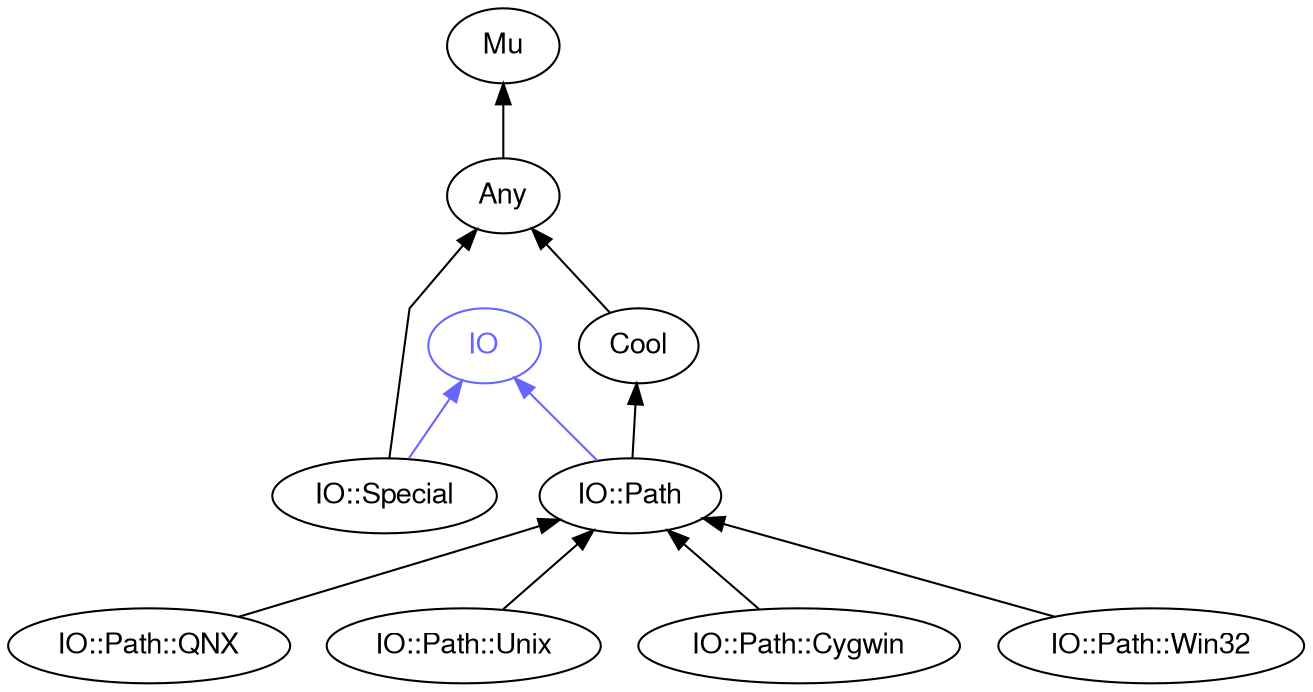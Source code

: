 digraph "perl6-type-graph" {
    rankdir=BT;
    splines=polyline;
    overlap=false; 
    // Types
    "IO" [color="#6666FF", fontcolor="#6666FF", href="/type/IO", fontname="FreeSans"];
    "Mu" [color="#000000", fontcolor="#000000", href="/type/Mu", fontname="FreeSans"];
    "Any" [color="#000000", fontcolor="#000000", href="/type/Any", fontname="FreeSans"];
    "Cool" [color="#000000", fontcolor="#000000", href="/type/Cool", fontname="FreeSans"];
    "IO::Path" [color="#000000", fontcolor="#000000", href="/type/IO::Path", fontname="FreeSans"];
    "IO::Special" [color="#000000", fontcolor="#000000", href="/type/IO::Special", fontname="FreeSans"];
    "IO::Path::QNX" [color="#000000", fontcolor="#000000", href="/type/IO::Path::QNX", fontname="FreeSans"];
    "IO::Path::Unix" [color="#000000", fontcolor="#000000", href="/type/IO::Path::Unix", fontname="FreeSans"];
    "IO::Path::Cygwin" [color="#000000", fontcolor="#000000", href="/type/IO::Path::Cygwin", fontname="FreeSans"];
    "IO::Path::Win32" [color="#000000", fontcolor="#000000", href="/type/IO::Path::Win32", fontname="FreeSans"];

    // Superclasses
    "Any" -> "Mu" [color="#000000"];
    "Cool" -> "Any" [color="#000000"];
    "IO::Path" -> "Cool" [color="#000000"];
    "IO::Special" -> "Any" [color="#000000"];
    "IO::Path::QNX" -> "IO::Path" [color="#000000"];
    "IO::Path::Unix" -> "IO::Path" [color="#000000"];
    "IO::Path::Cygwin" -> "IO::Path" [color="#000000"];
    "IO::Path::Win32" -> "IO::Path" [color="#000000"];

    // Roles
    "IO::Path" -> "IO" [color="#6666FF"];
    "IO::Special" -> "IO" [color="#6666FF"];
}
